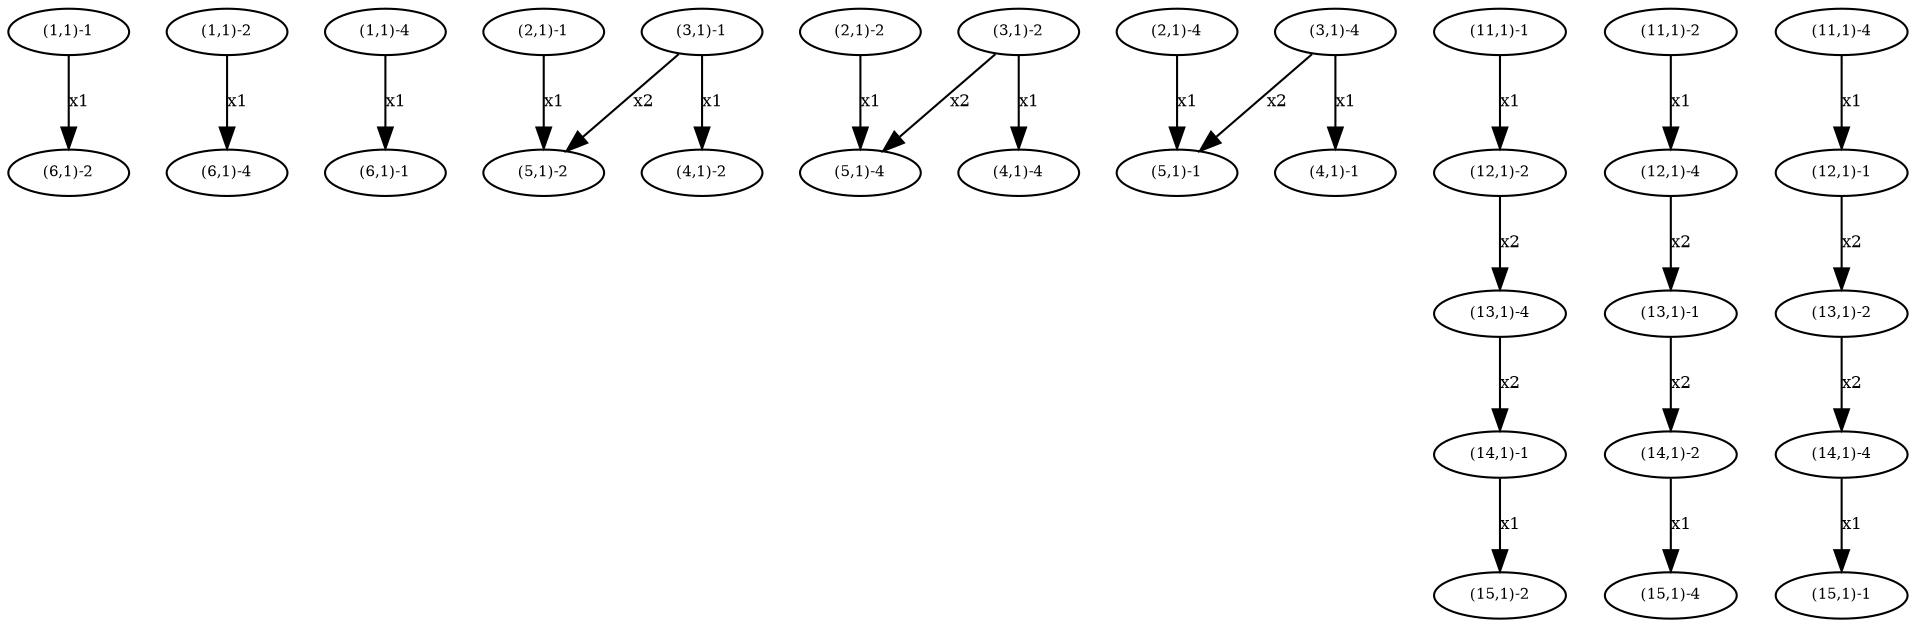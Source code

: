 digraph P11 {
"Hv(1,1)-1" [label="(1,1)-1",fontsize=7,width=.01,height=.01];
"Hv(1,1)-1" -> "Hv(6,1)-2" [label="x1",fontsize=8];
"Hv(1,1)-2" [label="(1,1)-2",fontsize=7,width=.01,height=.01];
"Hv(1,1)-2" -> "Hv(6,1)-4" [label="x1",fontsize=8];
"Hv(1,1)-4" [label="(1,1)-4",fontsize=7,width=.01,height=.01];
"Hv(1,1)-4" -> "Hv(6,1)-1" [label="x1",fontsize=8];
"Hv(2,1)-1" [label="(2,1)-1",fontsize=7,width=.01,height=.01];
"Hv(2,1)-1" -> "Hv(5,1)-2" [label="x1",fontsize=8];
"Hv(2,1)-2" [label="(2,1)-2",fontsize=7,width=.01,height=.01];
"Hv(2,1)-2" -> "Hv(5,1)-4" [label="x1",fontsize=8];
"Hv(2,1)-4" [label="(2,1)-4",fontsize=7,width=.01,height=.01];
"Hv(2,1)-4" -> "Hv(5,1)-1" [label="x1",fontsize=8];
"Hv(3,1)-1" [label="(3,1)-1",fontsize=7,width=.01,height=.01];
"Hv(3,1)-1" -> "Hv(5,1)-2" [label="x2",fontsize=8];
"Hv(3,1)-1" -> "Hv(4,1)-2" [label="x1",fontsize=8];
"Hv(3,1)-2" [label="(3,1)-2",fontsize=7,width=.01,height=.01];
"Hv(3,1)-2" -> "Hv(5,1)-4" [label="x2",fontsize=8];
"Hv(3,1)-2" -> "Hv(4,1)-4" [label="x1",fontsize=8];
"Hv(3,1)-4" [label="(3,1)-4",fontsize=7,width=.01,height=.01];
"Hv(3,1)-4" -> "Hv(5,1)-1" [label="x2",fontsize=8];
"Hv(3,1)-4" -> "Hv(4,1)-1" [label="x1",fontsize=8];
"Hv(4,1)-1" [label="(4,1)-1",fontsize=7,width=.01,height=.01];
"Hv(4,1)-2" [label="(4,1)-2",fontsize=7,width=.01,height=.01];
"Hv(4,1)-4" [label="(4,1)-4",fontsize=7,width=.01,height=.01];
"Hv(5,1)-1" [label="(5,1)-1",fontsize=7,width=.01,height=.01];
"Hv(5,1)-2" [label="(5,1)-2",fontsize=7,width=.01,height=.01];
"Hv(5,1)-4" [label="(5,1)-4",fontsize=7,width=.01,height=.01];
"Hv(6,1)-1" [label="(6,1)-1",fontsize=7,width=.01,height=.01];
"Hv(6,1)-2" [label="(6,1)-2",fontsize=7,width=.01,height=.01];
"Hv(6,1)-4" [label="(6,1)-4",fontsize=7,width=.01,height=.01];
"Hv(11,1)-1" [label="(11,1)-1",fontsize=7,width=.01,height=.01];
"Hv(11,1)-1" -> "Hv(12,1)-2" [label="x1",fontsize=8];
"Hv(11,1)-2" [label="(11,1)-2",fontsize=7,width=.01,height=.01];
"Hv(11,1)-2" -> "Hv(12,1)-4" [label="x1",fontsize=8];
"Hv(11,1)-4" [label="(11,1)-4",fontsize=7,width=.01,height=.01];
"Hv(11,1)-4" -> "Hv(12,1)-1" [label="x1",fontsize=8];
"Hv(12,1)-1" [label="(12,1)-1",fontsize=7,width=.01,height=.01];
"Hv(12,1)-1" -> "Hv(13,1)-2" [label="x2",fontsize=8];
"Hv(12,1)-2" [label="(12,1)-2",fontsize=7,width=.01,height=.01];
"Hv(12,1)-2" -> "Hv(13,1)-4" [label="x2",fontsize=8];
"Hv(12,1)-4" [label="(12,1)-4",fontsize=7,width=.01,height=.01];
"Hv(12,1)-4" -> "Hv(13,1)-1" [label="x2",fontsize=8];
"Hv(13,1)-1" [label="(13,1)-1",fontsize=7,width=.01,height=.01];
"Hv(13,1)-1" -> "Hv(14,1)-2" [label="x2",fontsize=8];
"Hv(13,1)-2" [label="(13,1)-2",fontsize=7,width=.01,height=.01];
"Hv(13,1)-2" -> "Hv(14,1)-4" [label="x2",fontsize=8];
"Hv(13,1)-4" [label="(13,1)-4",fontsize=7,width=.01,height=.01];
"Hv(13,1)-4" -> "Hv(14,1)-1" [label="x2",fontsize=8];
"Hv(14,1)-1" [label="(14,1)-1",fontsize=7,width=.01,height=.01];
"Hv(14,1)-1" -> "Hv(15,1)-2" [label="x1",fontsize=8];
"Hv(14,1)-2" [label="(14,1)-2",fontsize=7,width=.01,height=.01];
"Hv(14,1)-2" -> "Hv(15,1)-4" [label="x1",fontsize=8];
"Hv(14,1)-4" [label="(14,1)-4",fontsize=7,width=.01,height=.01];
"Hv(14,1)-4" -> "Hv(15,1)-1" [label="x1",fontsize=8];
"Hv(15,1)-1" [label="(15,1)-1",fontsize=7,width=.01,height=.01];
"Hv(15,1)-2" [label="(15,1)-2",fontsize=7,width=.01,height=.01];
"Hv(15,1)-4" [label="(15,1)-4",fontsize=7,width=.01,height=.01];}